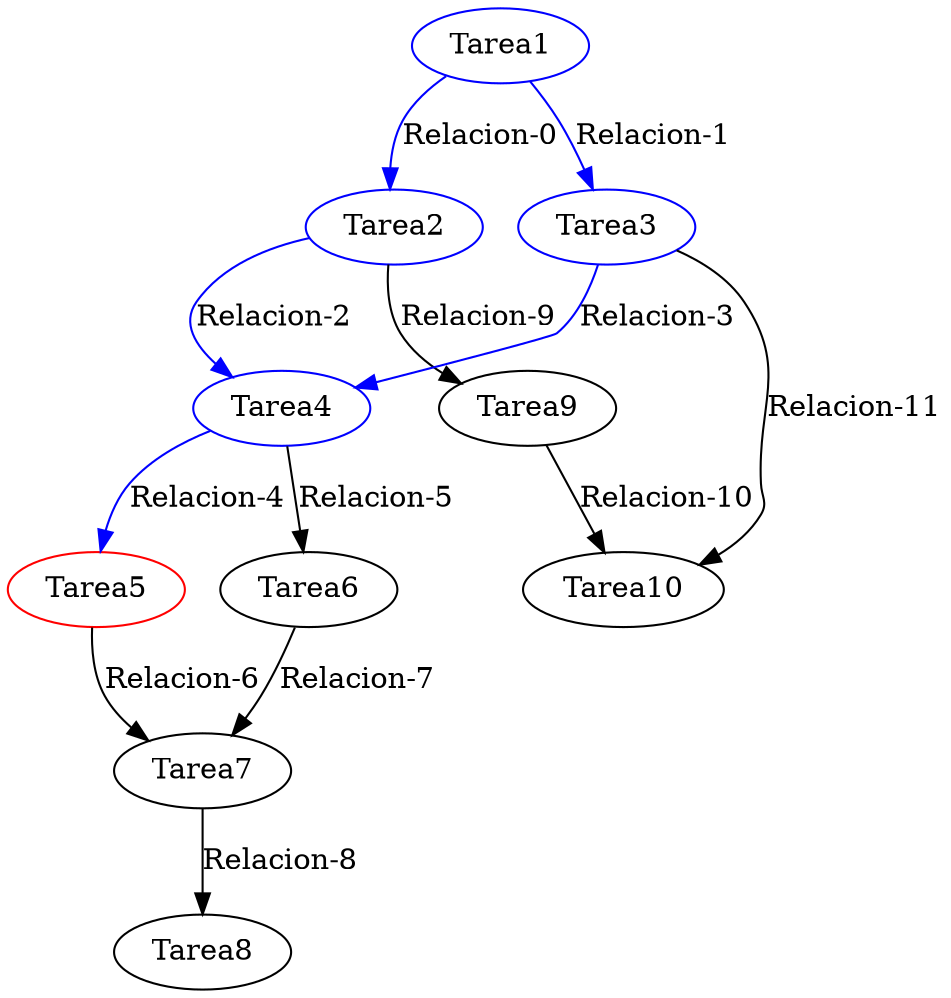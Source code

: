 strict digraph G {
  1 [ color="blue" label="Tarea1" ];
  2 [ color="blue" label="Tarea2" ];
  3 [ color="blue" label="Tarea3" ];
  4 [ color="blue" label="Tarea4" ];
  5 [ color="red" label="Tarea5" ];
  6 [ color="black" label="Tarea6" ];
  7 [ color="black" label="Tarea7" ];
  8 [ color="black" label="Tarea8" ];
  9 [ color="black" label="Tarea9" ];
  10 [ color="black" label="Tarea10" ];
  1 -> 2 [ color="blue" label="Relacion-0" ];
  1 -> 3 [ color="blue" label="Relacion-1" ];
  2 -> 4 [ color="blue" label="Relacion-2" ];
  3 -> 4 [ color="blue" label="Relacion-3" ];
  4 -> 5 [ color="blue" label="Relacion-4" ];
  4 -> 6 [ color="black" label="Relacion-5" ];
  5 -> 7 [ color="black" label="Relacion-6" ];
  6 -> 7 [ color="black" label="Relacion-7" ];
  7 -> 8 [ color="black" label="Relacion-8" ];
  2 -> 9 [ color="black" label="Relacion-9" ];
  9 -> 10 [ color="black" label="Relacion-10" ];
  3 -> 10 [ color="black" label="Relacion-11" ];
}

